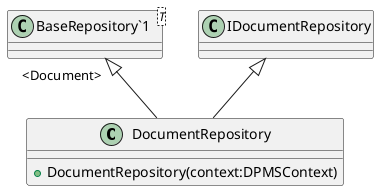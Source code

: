 @startuml
class DocumentRepository {
    + DocumentRepository(context:DPMSContext)
}
class "BaseRepository`1"<T> {
}
"BaseRepository`1" "<Document>" <|-- DocumentRepository
IDocumentRepository <|-- DocumentRepository
@enduml
